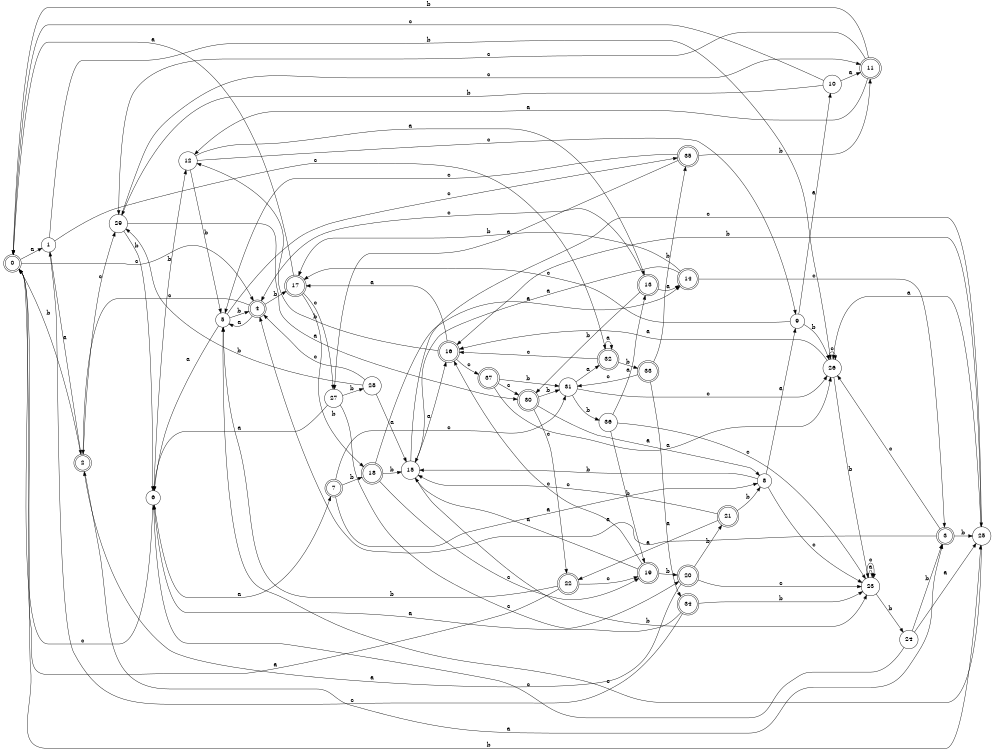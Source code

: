 digraph n31_2 {
__start0 [label="" shape="none"];

rankdir=LR;
size="8,5";

s0 [style="rounded,filled", color="black", fillcolor="white" shape="doublecircle", label="0"];
s1 [style="filled", color="black", fillcolor="white" shape="circle", label="1"];
s2 [style="rounded,filled", color="black", fillcolor="white" shape="doublecircle", label="2"];
s3 [style="rounded,filled", color="black", fillcolor="white" shape="doublecircle", label="3"];
s4 [style="rounded,filled", color="black", fillcolor="white" shape="doublecircle", label="4"];
s5 [style="filled", color="black", fillcolor="white" shape="circle", label="5"];
s6 [style="filled", color="black", fillcolor="white" shape="circle", label="6"];
s7 [style="rounded,filled", color="black", fillcolor="white" shape="doublecircle", label="7"];
s8 [style="filled", color="black", fillcolor="white" shape="circle", label="8"];
s9 [style="filled", color="black", fillcolor="white" shape="circle", label="9"];
s10 [style="filled", color="black", fillcolor="white" shape="circle", label="10"];
s11 [style="rounded,filled", color="black", fillcolor="white" shape="doublecircle", label="11"];
s12 [style="filled", color="black", fillcolor="white" shape="circle", label="12"];
s13 [style="rounded,filled", color="black", fillcolor="white" shape="doublecircle", label="13"];
s14 [style="rounded,filled", color="black", fillcolor="white" shape="doublecircle", label="14"];
s15 [style="filled", color="black", fillcolor="white" shape="circle", label="15"];
s16 [style="rounded,filled", color="black", fillcolor="white" shape="doublecircle", label="16"];
s17 [style="rounded,filled", color="black", fillcolor="white" shape="doublecircle", label="17"];
s18 [style="rounded,filled", color="black", fillcolor="white" shape="doublecircle", label="18"];
s19 [style="rounded,filled", color="black", fillcolor="white" shape="doublecircle", label="19"];
s20 [style="rounded,filled", color="black", fillcolor="white" shape="doublecircle", label="20"];
s21 [style="rounded,filled", color="black", fillcolor="white" shape="doublecircle", label="21"];
s22 [style="rounded,filled", color="black", fillcolor="white" shape="doublecircle", label="22"];
s23 [style="filled", color="black", fillcolor="white" shape="circle", label="23"];
s24 [style="filled", color="black", fillcolor="white" shape="circle", label="24"];
s25 [style="filled", color="black", fillcolor="white" shape="circle", label="25"];
s26 [style="filled", color="black", fillcolor="white" shape="circle", label="26"];
s27 [style="filled", color="black", fillcolor="white" shape="circle", label="27"];
s28 [style="filled", color="black", fillcolor="white" shape="circle", label="28"];
s29 [style="filled", color="black", fillcolor="white" shape="circle", label="29"];
s30 [style="rounded,filled", color="black", fillcolor="white" shape="doublecircle", label="30"];
s31 [style="filled", color="black", fillcolor="white" shape="circle", label="31"];
s32 [style="rounded,filled", color="black", fillcolor="white" shape="doublecircle", label="32"];
s33 [style="rounded,filled", color="black", fillcolor="white" shape="doublecircle", label="33"];
s34 [style="rounded,filled", color="black", fillcolor="white" shape="doublecircle", label="34"];
s35 [style="rounded,filled", color="black", fillcolor="white" shape="doublecircle", label="35"];
s36 [style="filled", color="black", fillcolor="white" shape="circle", label="36"];
s37 [style="rounded,filled", color="black", fillcolor="white" shape="doublecircle", label="37"];
s0 -> s1 [label="a"];
s0 -> s25 [label="b"];
s0 -> s4 [label="c"];
s1 -> s2 [label="a"];
s1 -> s26 [label="b"];
s1 -> s32 [label="c"];
s2 -> s3 [label="a"];
s2 -> s0 [label="b"];
s2 -> s29 [label="c"];
s3 -> s4 [label="a"];
s3 -> s25 [label="b"];
s3 -> s26 [label="c"];
s4 -> s5 [label="a"];
s4 -> s17 [label="b"];
s4 -> s2 [label="c"];
s5 -> s6 [label="a"];
s5 -> s4 [label="b"];
s5 -> s35 [label="c"];
s6 -> s7 [label="a"];
s6 -> s12 [label="b"];
s6 -> s0 [label="c"];
s7 -> s8 [label="a"];
s7 -> s18 [label="b"];
s7 -> s31 [label="c"];
s8 -> s9 [label="a"];
s8 -> s15 [label="b"];
s8 -> s23 [label="c"];
s9 -> s10 [label="a"];
s9 -> s26 [label="b"];
s9 -> s17 [label="c"];
s10 -> s11 [label="a"];
s10 -> s29 [label="b"];
s10 -> s0 [label="c"];
s11 -> s12 [label="a"];
s11 -> s0 [label="b"];
s11 -> s29 [label="c"];
s12 -> s13 [label="a"];
s12 -> s5 [label="b"];
s12 -> s9 [label="c"];
s13 -> s14 [label="a"];
s13 -> s30 [label="b"];
s13 -> s4 [label="c"];
s14 -> s15 [label="a"];
s14 -> s17 [label="b"];
s14 -> s3 [label="c"];
s15 -> s16 [label="a"];
s15 -> s23 [label="b"];
s15 -> s25 [label="c"];
s16 -> s17 [label="a"];
s16 -> s12 [label="b"];
s16 -> s37 [label="c"];
s17 -> s0 [label="a"];
s17 -> s18 [label="b"];
s17 -> s27 [label="c"];
s18 -> s14 [label="a"];
s18 -> s15 [label="b"];
s18 -> s19 [label="c"];
s19 -> s15 [label="a"];
s19 -> s20 [label="b"];
s19 -> s16 [label="c"];
s20 -> s2 [label="a"];
s20 -> s21 [label="b"];
s20 -> s23 [label="c"];
s21 -> s22 [label="a"];
s21 -> s8 [label="b"];
s21 -> s15 [label="c"];
s22 -> s0 [label="a"];
s22 -> s5 [label="b"];
s22 -> s19 [label="c"];
s23 -> s23 [label="a"];
s23 -> s24 [label="b"];
s23 -> s23 [label="c"];
s24 -> s25 [label="a"];
s24 -> s3 [label="b"];
s24 -> s6 [label="c"];
s25 -> s26 [label="a"];
s25 -> s16 [label="b"];
s25 -> s5 [label="c"];
s26 -> s16 [label="a"];
s26 -> s23 [label="b"];
s26 -> s26 [label="c"];
s27 -> s6 [label="a"];
s27 -> s28 [label="b"];
s27 -> s20 [label="c"];
s28 -> s15 [label="a"];
s28 -> s29 [label="b"];
s28 -> s4 [label="c"];
s29 -> s30 [label="a"];
s29 -> s6 [label="b"];
s29 -> s11 [label="c"];
s30 -> s8 [label="a"];
s30 -> s31 [label="b"];
s30 -> s22 [label="c"];
s31 -> s32 [label="a"];
s31 -> s36 [label="b"];
s31 -> s26 [label="c"];
s32 -> s32 [label="a"];
s32 -> s33 [label="b"];
s32 -> s16 [label="c"];
s33 -> s34 [label="a"];
s33 -> s35 [label="b"];
s33 -> s31 [label="c"];
s34 -> s6 [label="a"];
s34 -> s23 [label="b"];
s34 -> s1 [label="c"];
s35 -> s27 [label="a"];
s35 -> s11 [label="b"];
s35 -> s5 [label="c"];
s36 -> s13 [label="a"];
s36 -> s19 [label="b"];
s36 -> s23 [label="c"];
s37 -> s26 [label="a"];
s37 -> s31 [label="b"];
s37 -> s30 [label="c"];

}